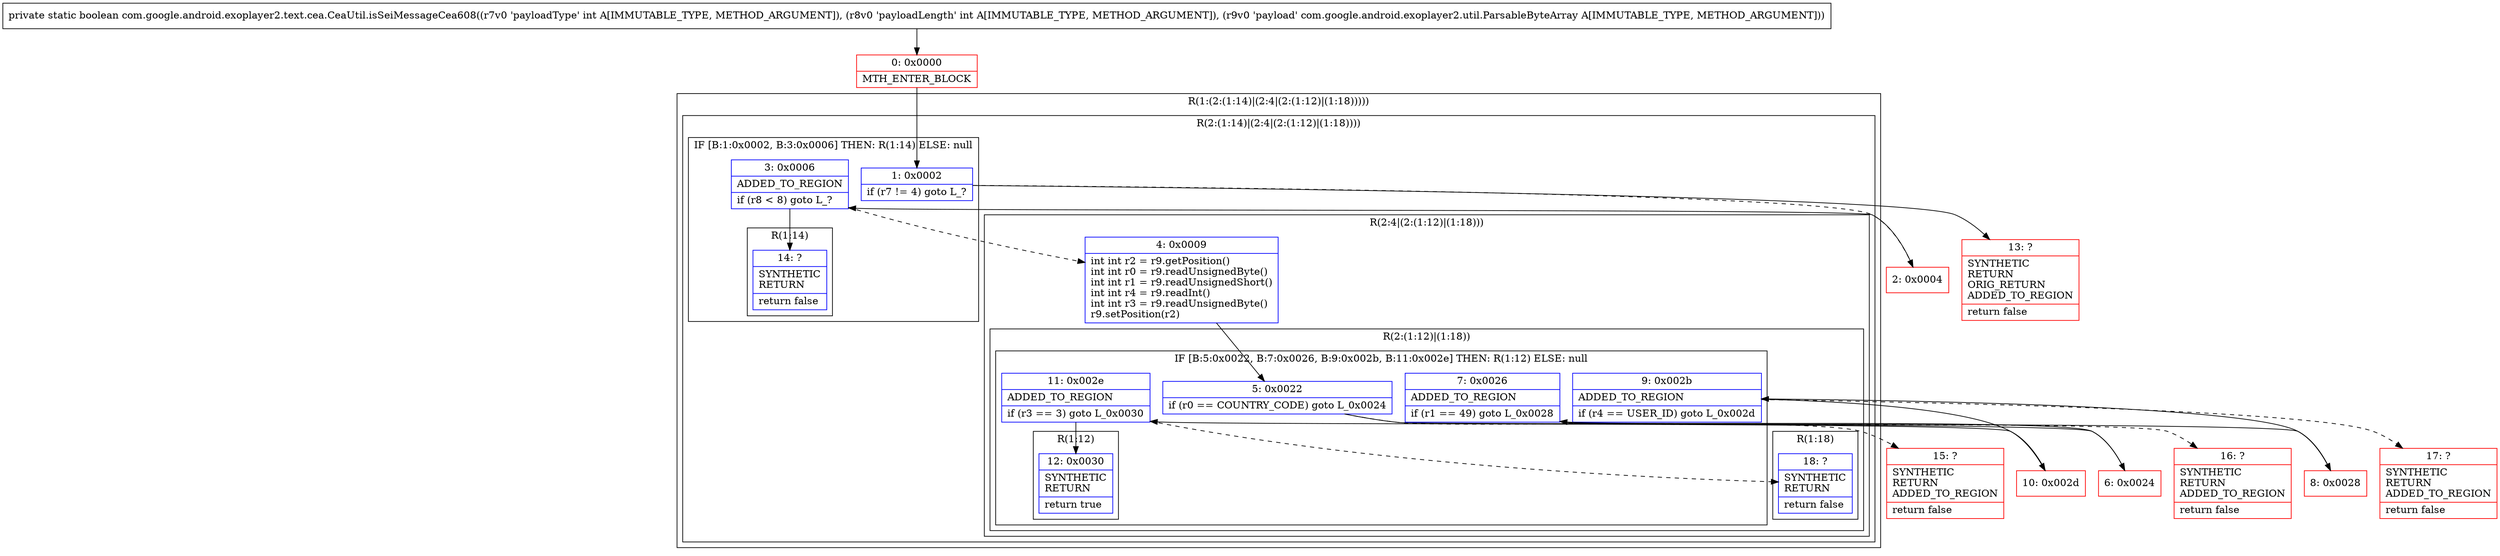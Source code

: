 digraph "CFG forcom.google.android.exoplayer2.text.cea.CeaUtil.isSeiMessageCea608(IILcom\/google\/android\/exoplayer2\/util\/ParsableByteArray;)Z" {
subgraph cluster_Region_1059075186 {
label = "R(1:(2:(1:14)|(2:4|(2:(1:12)|(1:18)))))";
node [shape=record,color=blue];
subgraph cluster_Region_12912489 {
label = "R(2:(1:14)|(2:4|(2:(1:12)|(1:18))))";
node [shape=record,color=blue];
subgraph cluster_IfRegion_201244126 {
label = "IF [B:1:0x0002, B:3:0x0006] THEN: R(1:14) ELSE: null";
node [shape=record,color=blue];
Node_1 [shape=record,label="{1\:\ 0x0002|if (r7 != 4) goto L_?\l}"];
Node_3 [shape=record,label="{3\:\ 0x0006|ADDED_TO_REGION\l|if (r8 \< 8) goto L_?\l}"];
subgraph cluster_Region_1733991524 {
label = "R(1:14)";
node [shape=record,color=blue];
Node_14 [shape=record,label="{14\:\ ?|SYNTHETIC\lRETURN\l|return false\l}"];
}
}
subgraph cluster_Region_1037124352 {
label = "R(2:4|(2:(1:12)|(1:18)))";
node [shape=record,color=blue];
Node_4 [shape=record,label="{4\:\ 0x0009|int int r2 = r9.getPosition()\lint int r0 = r9.readUnsignedByte()\lint int r1 = r9.readUnsignedShort()\lint int r4 = r9.readInt()\lint int r3 = r9.readUnsignedByte()\lr9.setPosition(r2)\l}"];
subgraph cluster_Region_1499965273 {
label = "R(2:(1:12)|(1:18))";
node [shape=record,color=blue];
subgraph cluster_IfRegion_1757220097 {
label = "IF [B:5:0x0022, B:7:0x0026, B:9:0x002b, B:11:0x002e] THEN: R(1:12) ELSE: null";
node [shape=record,color=blue];
Node_5 [shape=record,label="{5\:\ 0x0022|if (r0 == COUNTRY_CODE) goto L_0x0024\l}"];
Node_7 [shape=record,label="{7\:\ 0x0026|ADDED_TO_REGION\l|if (r1 == 49) goto L_0x0028\l}"];
Node_9 [shape=record,label="{9\:\ 0x002b|ADDED_TO_REGION\l|if (r4 == USER_ID) goto L_0x002d\l}"];
Node_11 [shape=record,label="{11\:\ 0x002e|ADDED_TO_REGION\l|if (r3 == 3) goto L_0x0030\l}"];
subgraph cluster_Region_1899044179 {
label = "R(1:12)";
node [shape=record,color=blue];
Node_12 [shape=record,label="{12\:\ 0x0030|SYNTHETIC\lRETURN\l|return true\l}"];
}
}
subgraph cluster_Region_257908454 {
label = "R(1:18)";
node [shape=record,color=blue];
Node_18 [shape=record,label="{18\:\ ?|SYNTHETIC\lRETURN\l|return false\l}"];
}
}
}
}
}
Node_0 [shape=record,color=red,label="{0\:\ 0x0000|MTH_ENTER_BLOCK\l}"];
Node_2 [shape=record,color=red,label="{2\:\ 0x0004}"];
Node_6 [shape=record,color=red,label="{6\:\ 0x0024}"];
Node_8 [shape=record,color=red,label="{8\:\ 0x0028}"];
Node_10 [shape=record,color=red,label="{10\:\ 0x002d}"];
Node_13 [shape=record,color=red,label="{13\:\ ?|SYNTHETIC\lRETURN\lORIG_RETURN\lADDED_TO_REGION\l|return false\l}"];
Node_15 [shape=record,color=red,label="{15\:\ ?|SYNTHETIC\lRETURN\lADDED_TO_REGION\l|return false\l}"];
Node_16 [shape=record,color=red,label="{16\:\ ?|SYNTHETIC\lRETURN\lADDED_TO_REGION\l|return false\l}"];
Node_17 [shape=record,color=red,label="{17\:\ ?|SYNTHETIC\lRETURN\lADDED_TO_REGION\l|return false\l}"];
MethodNode[shape=record,label="{private static boolean com.google.android.exoplayer2.text.cea.CeaUtil.isSeiMessageCea608((r7v0 'payloadType' int A[IMMUTABLE_TYPE, METHOD_ARGUMENT]), (r8v0 'payloadLength' int A[IMMUTABLE_TYPE, METHOD_ARGUMENT]), (r9v0 'payload' com.google.android.exoplayer2.util.ParsableByteArray A[IMMUTABLE_TYPE, METHOD_ARGUMENT])) }"];
MethodNode -> Node_0;
Node_1 -> Node_2[style=dashed];
Node_1 -> Node_13;
Node_3 -> Node_4[style=dashed];
Node_3 -> Node_14;
Node_4 -> Node_5;
Node_5 -> Node_6;
Node_5 -> Node_15[style=dashed];
Node_7 -> Node_8;
Node_7 -> Node_16[style=dashed];
Node_9 -> Node_10;
Node_9 -> Node_17[style=dashed];
Node_11 -> Node_12;
Node_11 -> Node_18[style=dashed];
Node_0 -> Node_1;
Node_2 -> Node_3;
Node_6 -> Node_7;
Node_8 -> Node_9;
Node_10 -> Node_11;
}

